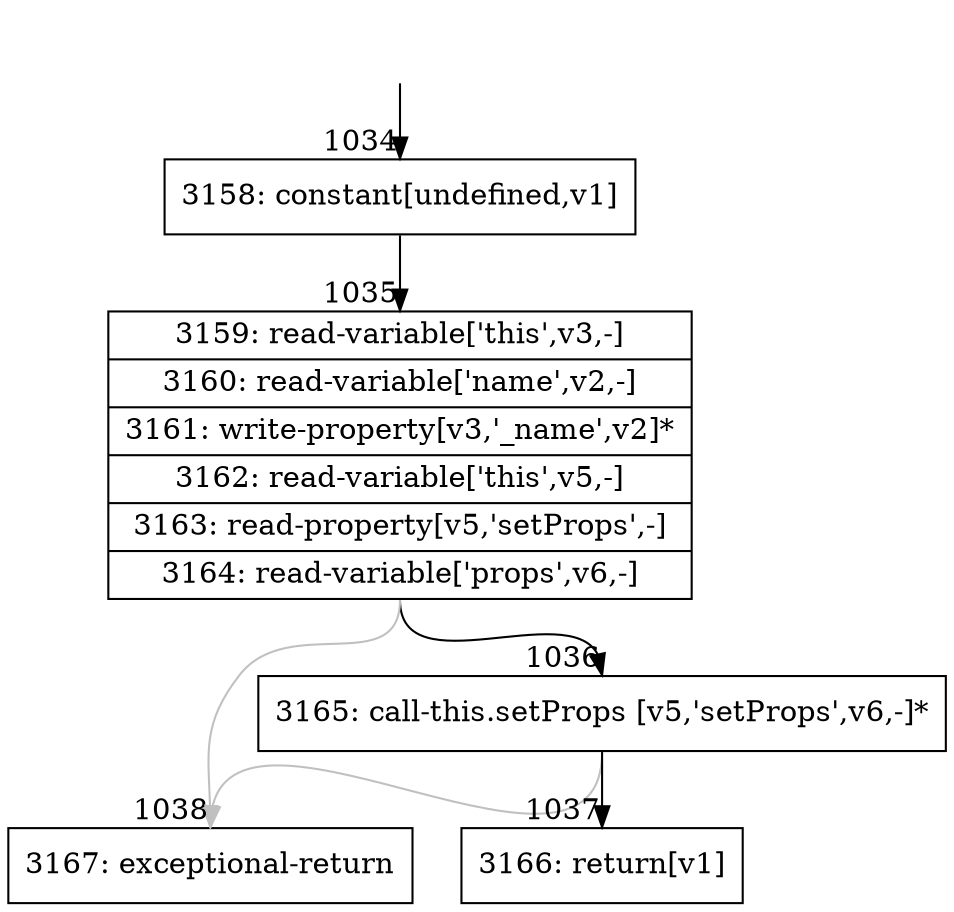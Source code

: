 digraph {
rankdir="TD"
BB_entry126[shape=none,label=""];
BB_entry126 -> BB1034 [tailport=s, headport=n, headlabel="    1034"]
BB1034 [shape=record label="{3158: constant[undefined,v1]}" ] 
BB1034 -> BB1035 [tailport=s, headport=n, headlabel="      1035"]
BB1035 [shape=record label="{3159: read-variable['this',v3,-]|3160: read-variable['name',v2,-]|3161: write-property[v3,'_name',v2]*|3162: read-variable['this',v5,-]|3163: read-property[v5,'setProps',-]|3164: read-variable['props',v6,-]}" ] 
BB1035 -> BB1036 [tailport=s, headport=n, headlabel="      1036"]
BB1035 -> BB1038 [tailport=s, headport=n, color=gray, headlabel="      1038"]
BB1036 [shape=record label="{3165: call-this.setProps [v5,'setProps',v6,-]*}" ] 
BB1036 -> BB1037 [tailport=s, headport=n, headlabel="      1037"]
BB1036 -> BB1038 [tailport=s, headport=n, color=gray]
BB1037 [shape=record label="{3166: return[v1]}" ] 
BB1038 [shape=record label="{3167: exceptional-return}" ] 
//#$~ 1198
}

